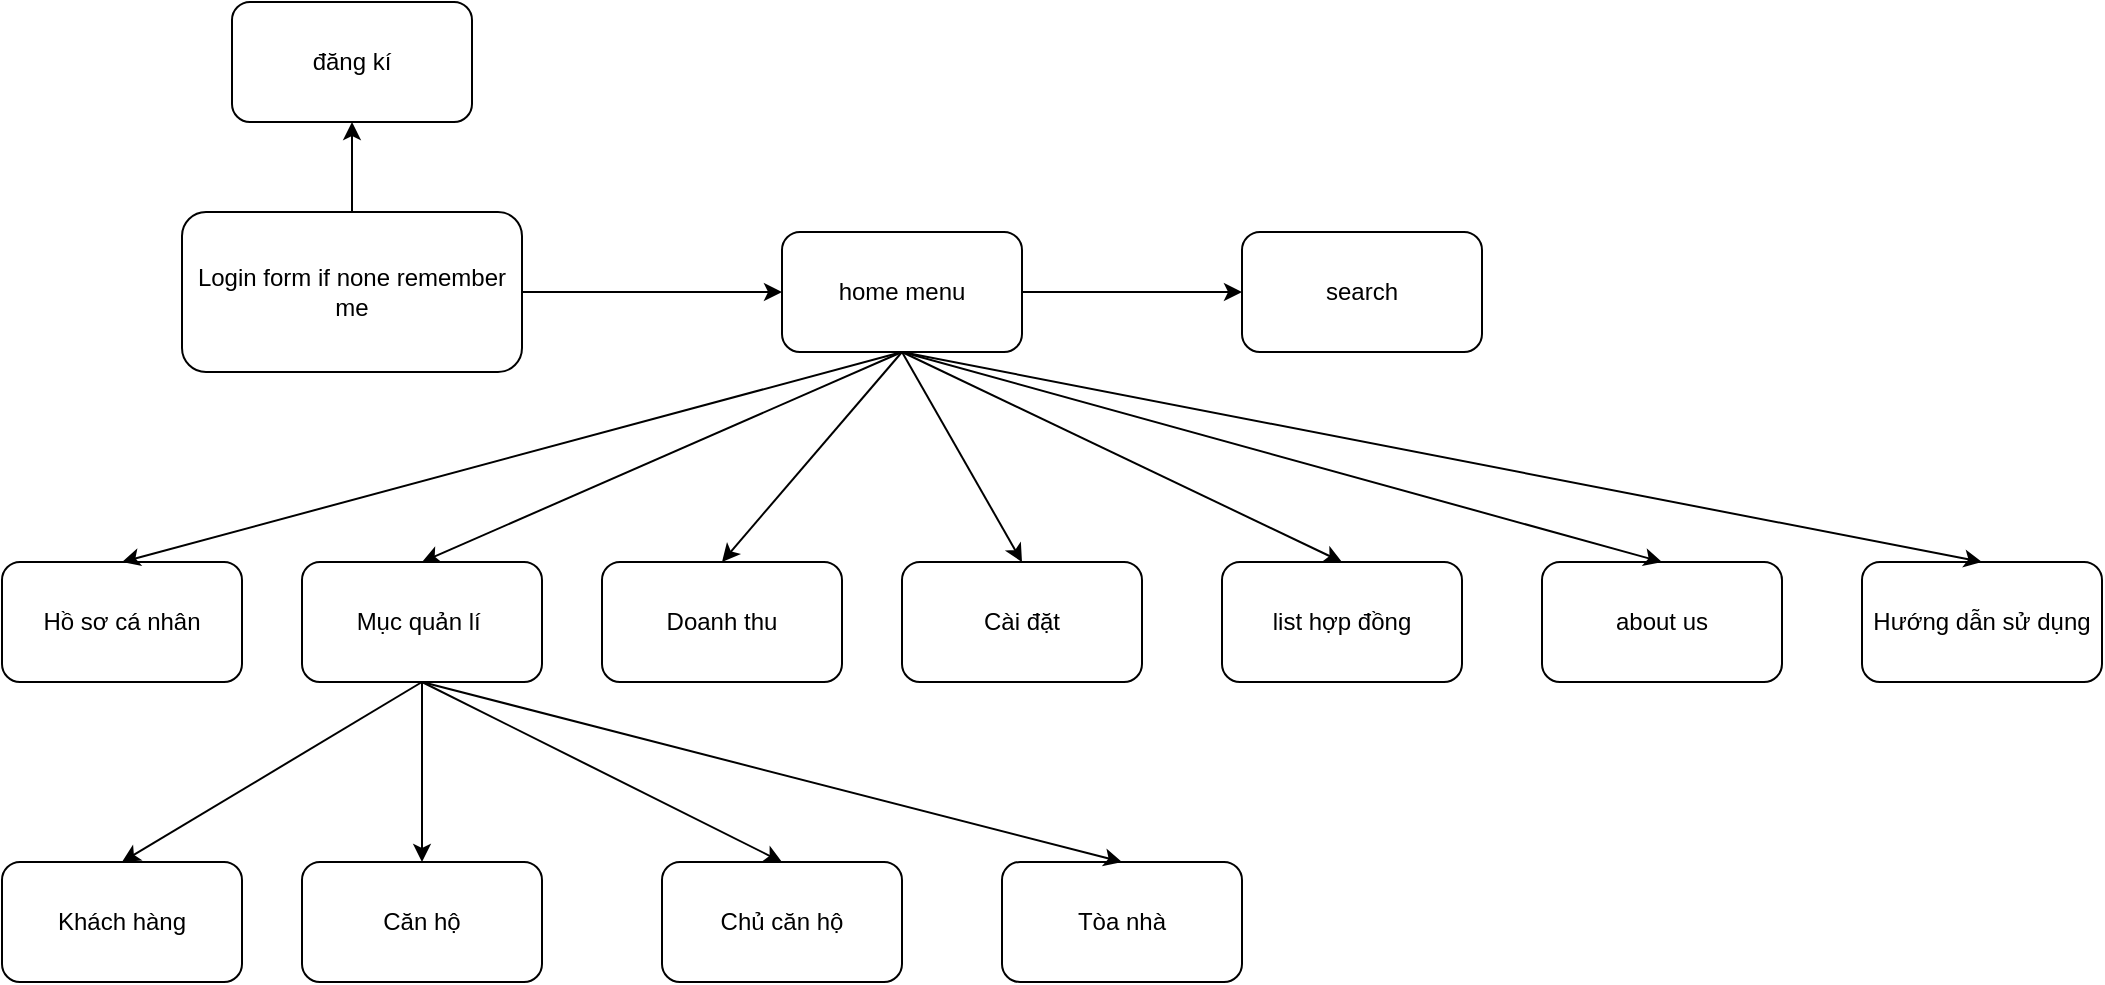 <mxfile version="13.9.9" type="device"><diagram id="xvrtydSPDo6VoQ1obJ0G" name="Page-1"><mxGraphModel dx="852" dy="494" grid="1" gridSize="10" guides="1" tooltips="1" connect="1" arrows="1" fold="1" page="1" pageScale="1" pageWidth="1169" pageHeight="827" math="0" shadow="0"><root><mxCell id="0"/><mxCell id="1" parent="0"/><mxCell id="NGiugOsuJZy6koJkWVoa-3" style="edgeStyle=orthogonalEdgeStyle;rounded=0;orthogonalLoop=1;jettySize=auto;html=1;entryX=0;entryY=0.5;entryDx=0;entryDy=0;" parent="1" source="NGiugOsuJZy6koJkWVoa-1" target="NGiugOsuJZy6koJkWVoa-2" edge="1"><mxGeometry relative="1" as="geometry"/></mxCell><mxCell id="NGiugOsuJZy6koJkWVoa-17" value="" style="edgeStyle=orthogonalEdgeStyle;rounded=0;orthogonalLoop=1;jettySize=auto;html=1;" parent="1" source="NGiugOsuJZy6koJkWVoa-1" target="NGiugOsuJZy6koJkWVoa-16" edge="1"><mxGeometry relative="1" as="geometry"/></mxCell><mxCell id="NGiugOsuJZy6koJkWVoa-1" value="Login form if none remember me" style="rounded=1;whiteSpace=wrap;html=1;" parent="1" vertex="1"><mxGeometry x="110" y="115" width="170" height="80" as="geometry"/></mxCell><mxCell id="NGiugOsuJZy6koJkWVoa-2" value="home menu" style="rounded=1;whiteSpace=wrap;html=1;" parent="1" vertex="1"><mxGeometry x="410" y="125" width="120" height="60" as="geometry"/></mxCell><mxCell id="NGiugOsuJZy6koJkWVoa-4" value="Hồ sơ cá nhân" style="rounded=1;whiteSpace=wrap;html=1;" parent="1" vertex="1"><mxGeometry x="20" y="290" width="120" height="60" as="geometry"/></mxCell><mxCell id="NGiugOsuJZy6koJkWVoa-20" style="edgeStyle=orthogonalEdgeStyle;rounded=0;orthogonalLoop=1;jettySize=auto;html=1;entryX=0.5;entryY=0;entryDx=0;entryDy=0;" parent="1" source="NGiugOsuJZy6koJkWVoa-5" target="NGiugOsuJZy6koJkWVoa-19" edge="1"><mxGeometry relative="1" as="geometry"/></mxCell><mxCell id="NGiugOsuJZy6koJkWVoa-5" value="Mục quản lí&amp;nbsp;" style="rounded=1;whiteSpace=wrap;html=1;" parent="1" vertex="1"><mxGeometry x="170" y="290" width="120" height="60" as="geometry"/></mxCell><mxCell id="NGiugOsuJZy6koJkWVoa-6" value="Doanh thu" style="rounded=1;whiteSpace=wrap;html=1;" parent="1" vertex="1"><mxGeometry x="320" y="290" width="120" height="60" as="geometry"/></mxCell><mxCell id="NGiugOsuJZy6koJkWVoa-7" value="Cài đặt" style="rounded=1;whiteSpace=wrap;html=1;" parent="1" vertex="1"><mxGeometry x="470" y="290" width="120" height="60" as="geometry"/></mxCell><mxCell id="NGiugOsuJZy6koJkWVoa-10" value="" style="endArrow=classic;html=1;exitX=0.5;exitY=1;exitDx=0;exitDy=0;entryX=0.5;entryY=0;entryDx=0;entryDy=0;" parent="1" source="NGiugOsuJZy6koJkWVoa-2" target="NGiugOsuJZy6koJkWVoa-4" edge="1"><mxGeometry width="50" height="50" relative="1" as="geometry"><mxPoint x="410" y="180" as="sourcePoint"/><mxPoint x="460" y="130" as="targetPoint"/></mxGeometry></mxCell><mxCell id="NGiugOsuJZy6koJkWVoa-11" value="" style="endArrow=classic;html=1;exitX=0.5;exitY=1;exitDx=0;exitDy=0;entryX=0.5;entryY=0;entryDx=0;entryDy=0;" parent="1" source="NGiugOsuJZy6koJkWVoa-2" target="NGiugOsuJZy6koJkWVoa-5" edge="1"><mxGeometry width="50" height="50" relative="1" as="geometry"><mxPoint x="450" y="195" as="sourcePoint"/><mxPoint x="90" y="300" as="targetPoint"/></mxGeometry></mxCell><mxCell id="NGiugOsuJZy6koJkWVoa-12" value="" style="endArrow=classic;html=1;exitX=0.5;exitY=1;exitDx=0;exitDy=0;entryX=0.5;entryY=0;entryDx=0;entryDy=0;" parent="1" source="NGiugOsuJZy6koJkWVoa-2" target="NGiugOsuJZy6koJkWVoa-14" edge="1"><mxGeometry width="50" height="50" relative="1" as="geometry"><mxPoint x="480" y="195" as="sourcePoint"/><mxPoint x="240" y="300" as="targetPoint"/></mxGeometry></mxCell><mxCell id="NGiugOsuJZy6koJkWVoa-13" value="" style="endArrow=classic;html=1;entryX=0.5;entryY=0;entryDx=0;entryDy=0;exitX=0.5;exitY=1;exitDx=0;exitDy=0;" parent="1" source="NGiugOsuJZy6koJkWVoa-2" target="NGiugOsuJZy6koJkWVoa-7" edge="1"><mxGeometry width="50" height="50" relative="1" as="geometry"><mxPoint x="470" y="190" as="sourcePoint"/><mxPoint x="390" y="300" as="targetPoint"/></mxGeometry></mxCell><mxCell id="NGiugOsuJZy6koJkWVoa-14" value="list hợp đồng" style="rounded=1;whiteSpace=wrap;html=1;" parent="1" vertex="1"><mxGeometry x="630" y="290" width="120" height="60" as="geometry"/></mxCell><mxCell id="NGiugOsuJZy6koJkWVoa-15" value="about us" style="rounded=1;whiteSpace=wrap;html=1;" parent="1" vertex="1"><mxGeometry x="790" y="290" width="120" height="60" as="geometry"/></mxCell><mxCell id="NGiugOsuJZy6koJkWVoa-16" value="đăng kí" style="rounded=1;whiteSpace=wrap;html=1;" parent="1" vertex="1"><mxGeometry x="135" y="10" width="120" height="60" as="geometry"/></mxCell><mxCell id="NGiugOsuJZy6koJkWVoa-18" value="Khách hàng" style="rounded=1;whiteSpace=wrap;html=1;" parent="1" vertex="1"><mxGeometry x="20" y="440" width="120" height="60" as="geometry"/></mxCell><mxCell id="NGiugOsuJZy6koJkWVoa-19" value="Căn hộ" style="rounded=1;whiteSpace=wrap;html=1;" parent="1" vertex="1"><mxGeometry x="170" y="440" width="120" height="60" as="geometry"/></mxCell><mxCell id="NGiugOsuJZy6koJkWVoa-21" value="" style="endArrow=classic;html=1;entryX=0.5;entryY=0;entryDx=0;entryDy=0;exitX=0.5;exitY=1;exitDx=0;exitDy=0;" parent="1" source="NGiugOsuJZy6koJkWVoa-5" target="NGiugOsuJZy6koJkWVoa-18" edge="1"><mxGeometry width="50" height="50" relative="1" as="geometry"><mxPoint x="230" y="340" as="sourcePoint"/><mxPoint x="390" y="300" as="targetPoint"/></mxGeometry></mxCell><mxCell id="NGiugOsuJZy6koJkWVoa-22" value="Chủ căn hộ" style="rounded=1;whiteSpace=wrap;html=1;" parent="1" vertex="1"><mxGeometry x="350" y="440" width="120" height="60" as="geometry"/></mxCell><mxCell id="NGiugOsuJZy6koJkWVoa-24" value="" style="endArrow=classic;html=1;entryX=0.5;entryY=0;entryDx=0;entryDy=0;" parent="1" target="NGiugOsuJZy6koJkWVoa-22" edge="1"><mxGeometry width="50" height="50" relative="1" as="geometry"><mxPoint x="230" y="350" as="sourcePoint"/><mxPoint x="90" y="450" as="targetPoint"/></mxGeometry></mxCell><mxCell id="NGiugOsuJZy6koJkWVoa-25" value="search" style="rounded=1;whiteSpace=wrap;html=1;" parent="1" vertex="1"><mxGeometry x="640" y="125" width="120" height="60" as="geometry"/></mxCell><mxCell id="NGiugOsuJZy6koJkWVoa-26" value="" style="endArrow=classic;html=1;exitX=1;exitY=0.5;exitDx=0;exitDy=0;entryX=0;entryY=0.5;entryDx=0;entryDy=0;" parent="1" source="NGiugOsuJZy6koJkWVoa-2" target="NGiugOsuJZy6koJkWVoa-25" edge="1"><mxGeometry width="50" height="50" relative="1" as="geometry"><mxPoint x="560" y="200" as="sourcePoint"/><mxPoint x="610" y="150" as="targetPoint"/></mxGeometry></mxCell><mxCell id="NGiugOsuJZy6koJkWVoa-27" value="" style="endArrow=classic;html=1;exitX=0.5;exitY=1;exitDx=0;exitDy=0;entryX=0.5;entryY=0;entryDx=0;entryDy=0;" parent="1" source="NGiugOsuJZy6koJkWVoa-2" target="NGiugOsuJZy6koJkWVoa-6" edge="1"><mxGeometry width="50" height="50" relative="1" as="geometry"><mxPoint x="500" y="500" as="sourcePoint"/><mxPoint x="550" y="450" as="targetPoint"/></mxGeometry></mxCell><mxCell id="NGiugOsuJZy6koJkWVoa-28" value="Tòa nhà" style="rounded=1;whiteSpace=wrap;html=1;" parent="1" vertex="1"><mxGeometry x="520" y="440" width="120" height="60" as="geometry"/></mxCell><mxCell id="NGiugOsuJZy6koJkWVoa-29" value="" style="endArrow=classic;html=1;exitX=0.5;exitY=1;exitDx=0;exitDy=0;entryX=0.5;entryY=0;entryDx=0;entryDy=0;" parent="1" source="NGiugOsuJZy6koJkWVoa-5" target="NGiugOsuJZy6koJkWVoa-28" edge="1"><mxGeometry width="50" height="50" relative="1" as="geometry"><mxPoint x="490" y="430" as="sourcePoint"/><mxPoint x="540" y="380" as="targetPoint"/></mxGeometry></mxCell><mxCell id="NGiugOsuJZy6koJkWVoa-30" value="" style="endArrow=classic;html=1;entryX=0.5;entryY=0;entryDx=0;entryDy=0;exitX=0.5;exitY=1;exitDx=0;exitDy=0;" parent="1" source="NGiugOsuJZy6koJkWVoa-2" target="NGiugOsuJZy6koJkWVoa-15" edge="1"><mxGeometry width="50" height="50" relative="1" as="geometry"><mxPoint x="600" y="230" as="sourcePoint"/><mxPoint x="700" y="300" as="targetPoint"/></mxGeometry></mxCell><mxCell id="NGiugOsuJZy6koJkWVoa-31" value="Hướng dẫn sử dụng" style="rounded=1;whiteSpace=wrap;html=1;" parent="1" vertex="1"><mxGeometry x="950" y="290" width="120" height="60" as="geometry"/></mxCell><mxCell id="NGiugOsuJZy6koJkWVoa-32" value="" style="endArrow=classic;html=1;entryX=0.5;entryY=0;entryDx=0;entryDy=0;exitX=0.5;exitY=1;exitDx=0;exitDy=0;" parent="1" source="NGiugOsuJZy6koJkWVoa-2" target="NGiugOsuJZy6koJkWVoa-31" edge="1"><mxGeometry width="50" height="50" relative="1" as="geometry"><mxPoint x="480" y="195" as="sourcePoint"/><mxPoint x="860" y="300" as="targetPoint"/></mxGeometry></mxCell></root></mxGraphModel></diagram></mxfile>